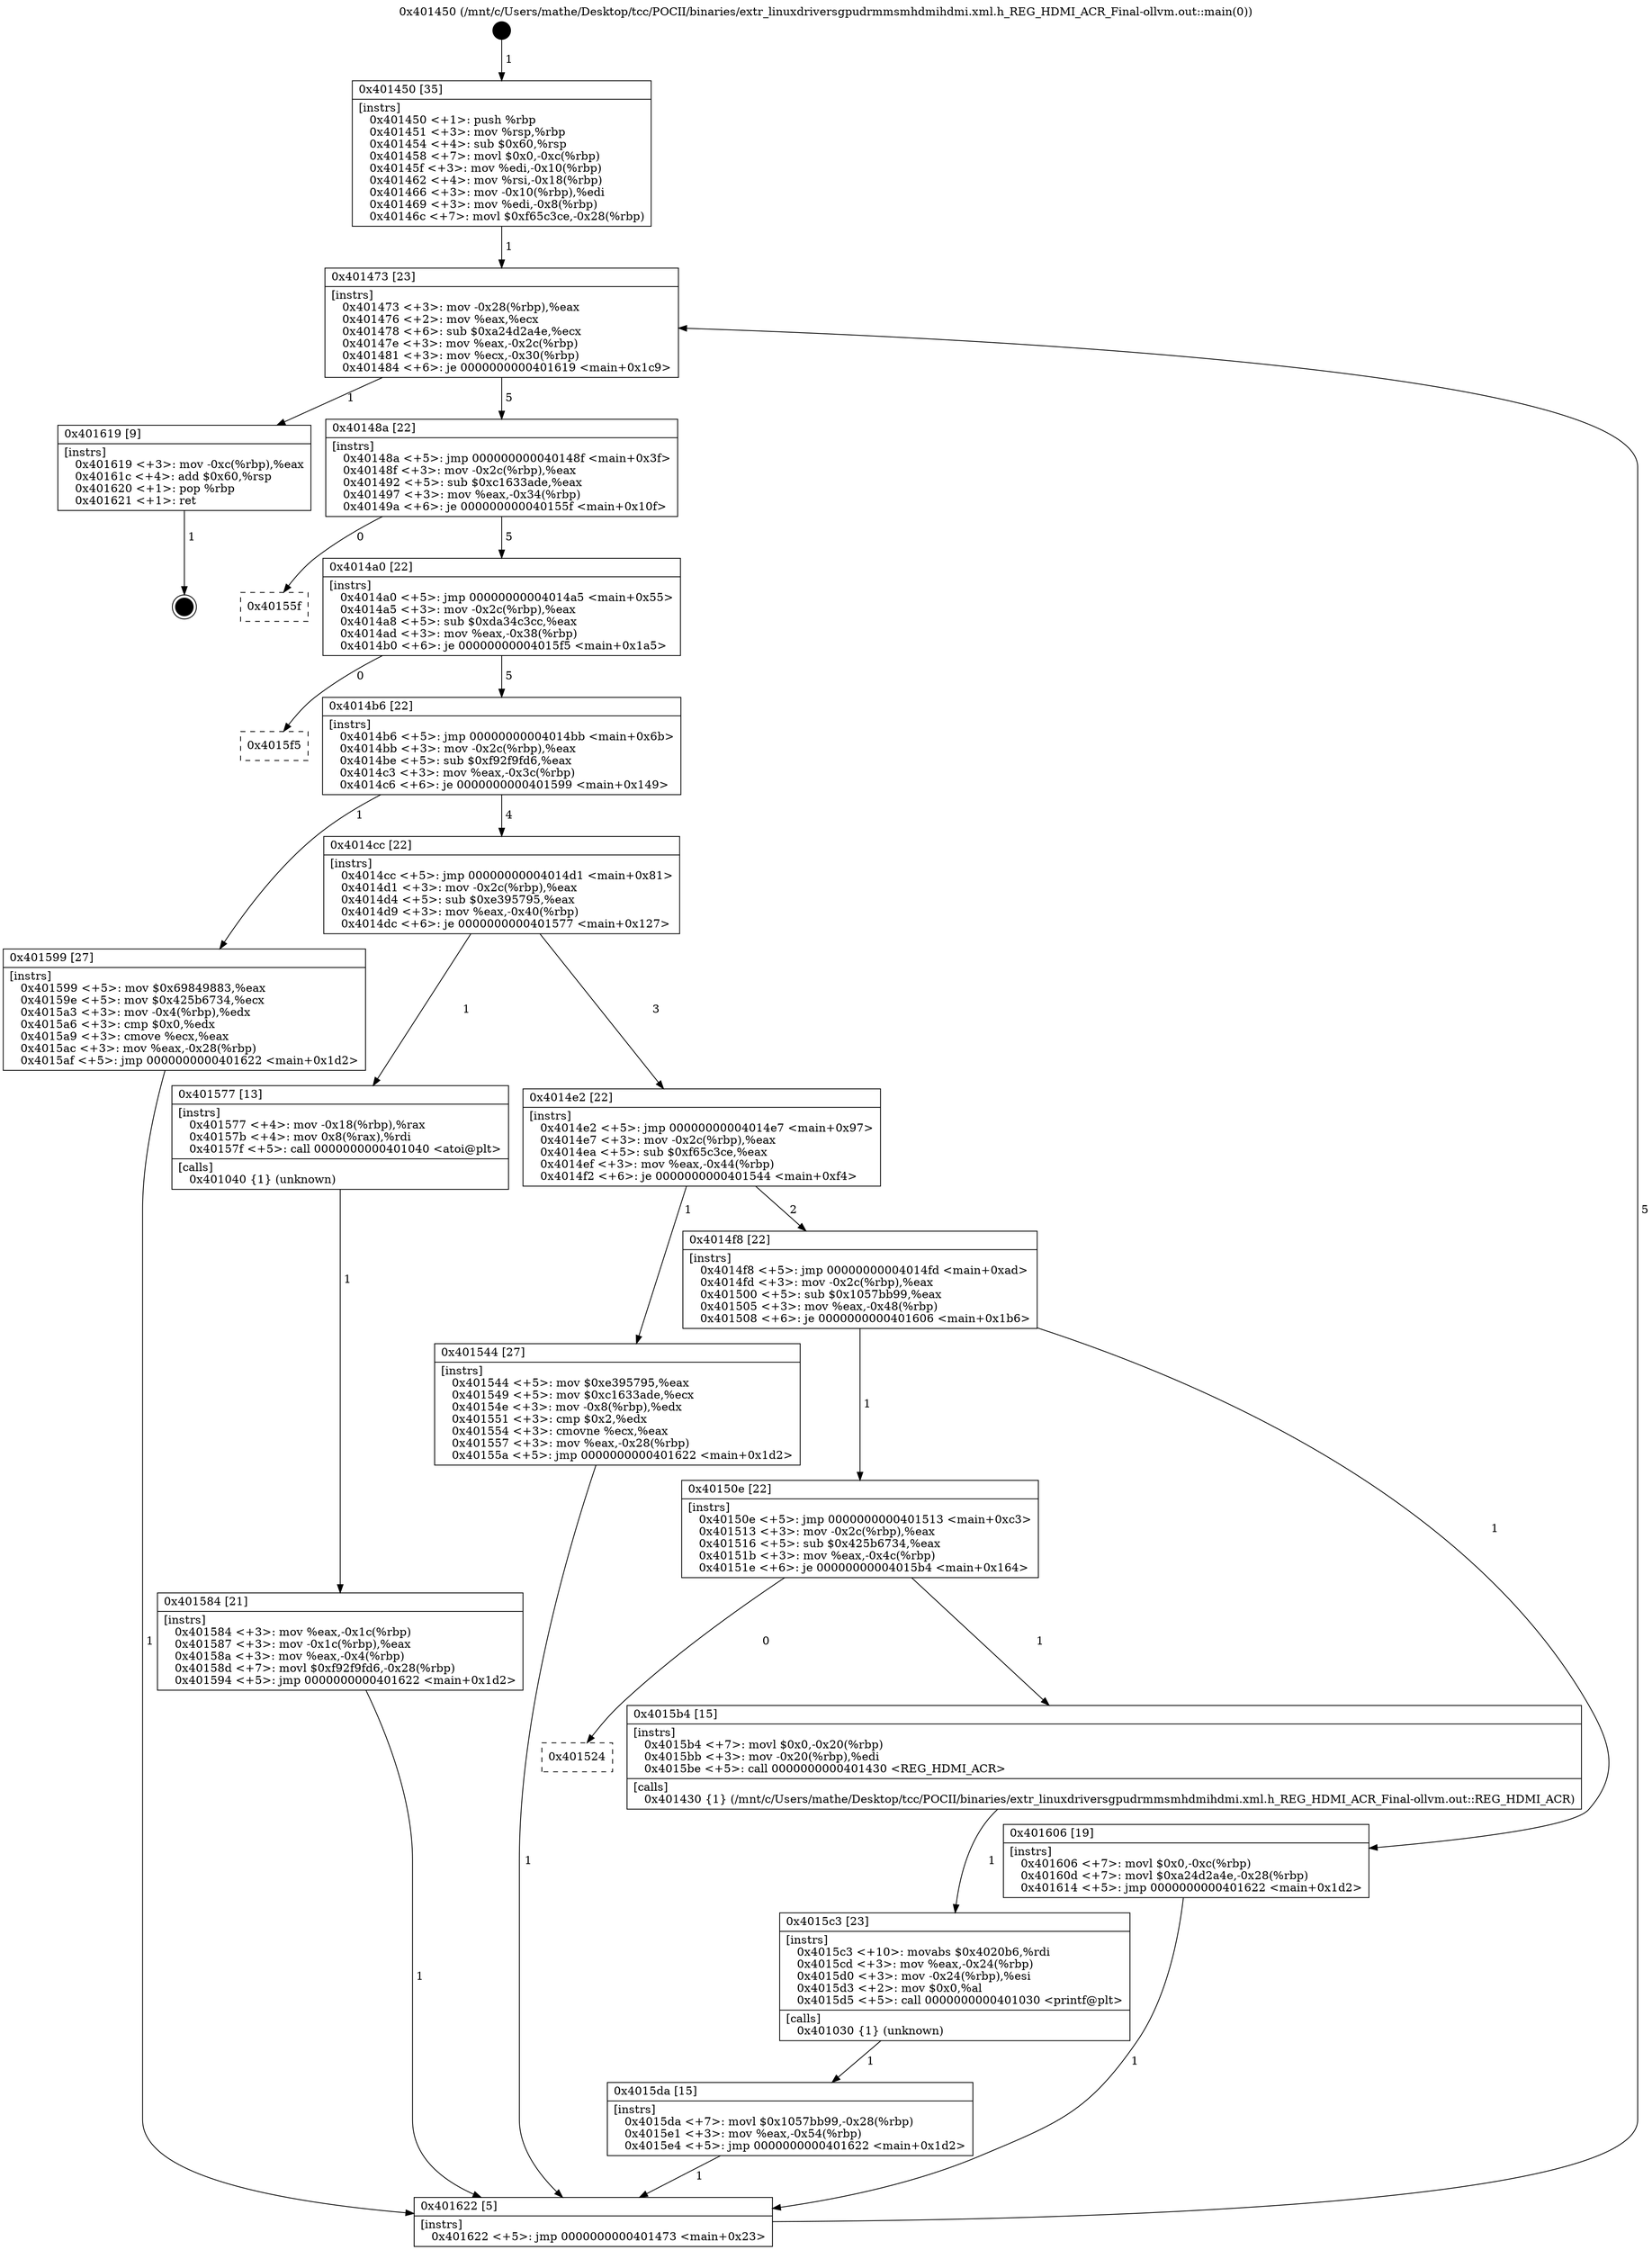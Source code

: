 digraph "0x401450" {
  label = "0x401450 (/mnt/c/Users/mathe/Desktop/tcc/POCII/binaries/extr_linuxdriversgpudrmmsmhdmihdmi.xml.h_REG_HDMI_ACR_Final-ollvm.out::main(0))"
  labelloc = "t"
  node[shape=record]

  Entry [label="",width=0.3,height=0.3,shape=circle,fillcolor=black,style=filled]
  "0x401473" [label="{
     0x401473 [23]\l
     | [instrs]\l
     &nbsp;&nbsp;0x401473 \<+3\>: mov -0x28(%rbp),%eax\l
     &nbsp;&nbsp;0x401476 \<+2\>: mov %eax,%ecx\l
     &nbsp;&nbsp;0x401478 \<+6\>: sub $0xa24d2a4e,%ecx\l
     &nbsp;&nbsp;0x40147e \<+3\>: mov %eax,-0x2c(%rbp)\l
     &nbsp;&nbsp;0x401481 \<+3\>: mov %ecx,-0x30(%rbp)\l
     &nbsp;&nbsp;0x401484 \<+6\>: je 0000000000401619 \<main+0x1c9\>\l
  }"]
  "0x401619" [label="{
     0x401619 [9]\l
     | [instrs]\l
     &nbsp;&nbsp;0x401619 \<+3\>: mov -0xc(%rbp),%eax\l
     &nbsp;&nbsp;0x40161c \<+4\>: add $0x60,%rsp\l
     &nbsp;&nbsp;0x401620 \<+1\>: pop %rbp\l
     &nbsp;&nbsp;0x401621 \<+1\>: ret\l
  }"]
  "0x40148a" [label="{
     0x40148a [22]\l
     | [instrs]\l
     &nbsp;&nbsp;0x40148a \<+5\>: jmp 000000000040148f \<main+0x3f\>\l
     &nbsp;&nbsp;0x40148f \<+3\>: mov -0x2c(%rbp),%eax\l
     &nbsp;&nbsp;0x401492 \<+5\>: sub $0xc1633ade,%eax\l
     &nbsp;&nbsp;0x401497 \<+3\>: mov %eax,-0x34(%rbp)\l
     &nbsp;&nbsp;0x40149a \<+6\>: je 000000000040155f \<main+0x10f\>\l
  }"]
  Exit [label="",width=0.3,height=0.3,shape=circle,fillcolor=black,style=filled,peripheries=2]
  "0x40155f" [label="{
     0x40155f\l
  }", style=dashed]
  "0x4014a0" [label="{
     0x4014a0 [22]\l
     | [instrs]\l
     &nbsp;&nbsp;0x4014a0 \<+5\>: jmp 00000000004014a5 \<main+0x55\>\l
     &nbsp;&nbsp;0x4014a5 \<+3\>: mov -0x2c(%rbp),%eax\l
     &nbsp;&nbsp;0x4014a8 \<+5\>: sub $0xda34c3cc,%eax\l
     &nbsp;&nbsp;0x4014ad \<+3\>: mov %eax,-0x38(%rbp)\l
     &nbsp;&nbsp;0x4014b0 \<+6\>: je 00000000004015f5 \<main+0x1a5\>\l
  }"]
  "0x4015da" [label="{
     0x4015da [15]\l
     | [instrs]\l
     &nbsp;&nbsp;0x4015da \<+7\>: movl $0x1057bb99,-0x28(%rbp)\l
     &nbsp;&nbsp;0x4015e1 \<+3\>: mov %eax,-0x54(%rbp)\l
     &nbsp;&nbsp;0x4015e4 \<+5\>: jmp 0000000000401622 \<main+0x1d2\>\l
  }"]
  "0x4015f5" [label="{
     0x4015f5\l
  }", style=dashed]
  "0x4014b6" [label="{
     0x4014b6 [22]\l
     | [instrs]\l
     &nbsp;&nbsp;0x4014b6 \<+5\>: jmp 00000000004014bb \<main+0x6b\>\l
     &nbsp;&nbsp;0x4014bb \<+3\>: mov -0x2c(%rbp),%eax\l
     &nbsp;&nbsp;0x4014be \<+5\>: sub $0xf92f9fd6,%eax\l
     &nbsp;&nbsp;0x4014c3 \<+3\>: mov %eax,-0x3c(%rbp)\l
     &nbsp;&nbsp;0x4014c6 \<+6\>: je 0000000000401599 \<main+0x149\>\l
  }"]
  "0x4015c3" [label="{
     0x4015c3 [23]\l
     | [instrs]\l
     &nbsp;&nbsp;0x4015c3 \<+10\>: movabs $0x4020b6,%rdi\l
     &nbsp;&nbsp;0x4015cd \<+3\>: mov %eax,-0x24(%rbp)\l
     &nbsp;&nbsp;0x4015d0 \<+3\>: mov -0x24(%rbp),%esi\l
     &nbsp;&nbsp;0x4015d3 \<+2\>: mov $0x0,%al\l
     &nbsp;&nbsp;0x4015d5 \<+5\>: call 0000000000401030 \<printf@plt\>\l
     | [calls]\l
     &nbsp;&nbsp;0x401030 \{1\} (unknown)\l
  }"]
  "0x401599" [label="{
     0x401599 [27]\l
     | [instrs]\l
     &nbsp;&nbsp;0x401599 \<+5\>: mov $0x69849883,%eax\l
     &nbsp;&nbsp;0x40159e \<+5\>: mov $0x425b6734,%ecx\l
     &nbsp;&nbsp;0x4015a3 \<+3\>: mov -0x4(%rbp),%edx\l
     &nbsp;&nbsp;0x4015a6 \<+3\>: cmp $0x0,%edx\l
     &nbsp;&nbsp;0x4015a9 \<+3\>: cmove %ecx,%eax\l
     &nbsp;&nbsp;0x4015ac \<+3\>: mov %eax,-0x28(%rbp)\l
     &nbsp;&nbsp;0x4015af \<+5\>: jmp 0000000000401622 \<main+0x1d2\>\l
  }"]
  "0x4014cc" [label="{
     0x4014cc [22]\l
     | [instrs]\l
     &nbsp;&nbsp;0x4014cc \<+5\>: jmp 00000000004014d1 \<main+0x81\>\l
     &nbsp;&nbsp;0x4014d1 \<+3\>: mov -0x2c(%rbp),%eax\l
     &nbsp;&nbsp;0x4014d4 \<+5\>: sub $0xe395795,%eax\l
     &nbsp;&nbsp;0x4014d9 \<+3\>: mov %eax,-0x40(%rbp)\l
     &nbsp;&nbsp;0x4014dc \<+6\>: je 0000000000401577 \<main+0x127\>\l
  }"]
  "0x401524" [label="{
     0x401524\l
  }", style=dashed]
  "0x401577" [label="{
     0x401577 [13]\l
     | [instrs]\l
     &nbsp;&nbsp;0x401577 \<+4\>: mov -0x18(%rbp),%rax\l
     &nbsp;&nbsp;0x40157b \<+4\>: mov 0x8(%rax),%rdi\l
     &nbsp;&nbsp;0x40157f \<+5\>: call 0000000000401040 \<atoi@plt\>\l
     | [calls]\l
     &nbsp;&nbsp;0x401040 \{1\} (unknown)\l
  }"]
  "0x4014e2" [label="{
     0x4014e2 [22]\l
     | [instrs]\l
     &nbsp;&nbsp;0x4014e2 \<+5\>: jmp 00000000004014e7 \<main+0x97\>\l
     &nbsp;&nbsp;0x4014e7 \<+3\>: mov -0x2c(%rbp),%eax\l
     &nbsp;&nbsp;0x4014ea \<+5\>: sub $0xf65c3ce,%eax\l
     &nbsp;&nbsp;0x4014ef \<+3\>: mov %eax,-0x44(%rbp)\l
     &nbsp;&nbsp;0x4014f2 \<+6\>: je 0000000000401544 \<main+0xf4\>\l
  }"]
  "0x4015b4" [label="{
     0x4015b4 [15]\l
     | [instrs]\l
     &nbsp;&nbsp;0x4015b4 \<+7\>: movl $0x0,-0x20(%rbp)\l
     &nbsp;&nbsp;0x4015bb \<+3\>: mov -0x20(%rbp),%edi\l
     &nbsp;&nbsp;0x4015be \<+5\>: call 0000000000401430 \<REG_HDMI_ACR\>\l
     | [calls]\l
     &nbsp;&nbsp;0x401430 \{1\} (/mnt/c/Users/mathe/Desktop/tcc/POCII/binaries/extr_linuxdriversgpudrmmsmhdmihdmi.xml.h_REG_HDMI_ACR_Final-ollvm.out::REG_HDMI_ACR)\l
  }"]
  "0x401544" [label="{
     0x401544 [27]\l
     | [instrs]\l
     &nbsp;&nbsp;0x401544 \<+5\>: mov $0xe395795,%eax\l
     &nbsp;&nbsp;0x401549 \<+5\>: mov $0xc1633ade,%ecx\l
     &nbsp;&nbsp;0x40154e \<+3\>: mov -0x8(%rbp),%edx\l
     &nbsp;&nbsp;0x401551 \<+3\>: cmp $0x2,%edx\l
     &nbsp;&nbsp;0x401554 \<+3\>: cmovne %ecx,%eax\l
     &nbsp;&nbsp;0x401557 \<+3\>: mov %eax,-0x28(%rbp)\l
     &nbsp;&nbsp;0x40155a \<+5\>: jmp 0000000000401622 \<main+0x1d2\>\l
  }"]
  "0x4014f8" [label="{
     0x4014f8 [22]\l
     | [instrs]\l
     &nbsp;&nbsp;0x4014f8 \<+5\>: jmp 00000000004014fd \<main+0xad\>\l
     &nbsp;&nbsp;0x4014fd \<+3\>: mov -0x2c(%rbp),%eax\l
     &nbsp;&nbsp;0x401500 \<+5\>: sub $0x1057bb99,%eax\l
     &nbsp;&nbsp;0x401505 \<+3\>: mov %eax,-0x48(%rbp)\l
     &nbsp;&nbsp;0x401508 \<+6\>: je 0000000000401606 \<main+0x1b6\>\l
  }"]
  "0x401622" [label="{
     0x401622 [5]\l
     | [instrs]\l
     &nbsp;&nbsp;0x401622 \<+5\>: jmp 0000000000401473 \<main+0x23\>\l
  }"]
  "0x401450" [label="{
     0x401450 [35]\l
     | [instrs]\l
     &nbsp;&nbsp;0x401450 \<+1\>: push %rbp\l
     &nbsp;&nbsp;0x401451 \<+3\>: mov %rsp,%rbp\l
     &nbsp;&nbsp;0x401454 \<+4\>: sub $0x60,%rsp\l
     &nbsp;&nbsp;0x401458 \<+7\>: movl $0x0,-0xc(%rbp)\l
     &nbsp;&nbsp;0x40145f \<+3\>: mov %edi,-0x10(%rbp)\l
     &nbsp;&nbsp;0x401462 \<+4\>: mov %rsi,-0x18(%rbp)\l
     &nbsp;&nbsp;0x401466 \<+3\>: mov -0x10(%rbp),%edi\l
     &nbsp;&nbsp;0x401469 \<+3\>: mov %edi,-0x8(%rbp)\l
     &nbsp;&nbsp;0x40146c \<+7\>: movl $0xf65c3ce,-0x28(%rbp)\l
  }"]
  "0x401584" [label="{
     0x401584 [21]\l
     | [instrs]\l
     &nbsp;&nbsp;0x401584 \<+3\>: mov %eax,-0x1c(%rbp)\l
     &nbsp;&nbsp;0x401587 \<+3\>: mov -0x1c(%rbp),%eax\l
     &nbsp;&nbsp;0x40158a \<+3\>: mov %eax,-0x4(%rbp)\l
     &nbsp;&nbsp;0x40158d \<+7\>: movl $0xf92f9fd6,-0x28(%rbp)\l
     &nbsp;&nbsp;0x401594 \<+5\>: jmp 0000000000401622 \<main+0x1d2\>\l
  }"]
  "0x40150e" [label="{
     0x40150e [22]\l
     | [instrs]\l
     &nbsp;&nbsp;0x40150e \<+5\>: jmp 0000000000401513 \<main+0xc3\>\l
     &nbsp;&nbsp;0x401513 \<+3\>: mov -0x2c(%rbp),%eax\l
     &nbsp;&nbsp;0x401516 \<+5\>: sub $0x425b6734,%eax\l
     &nbsp;&nbsp;0x40151b \<+3\>: mov %eax,-0x4c(%rbp)\l
     &nbsp;&nbsp;0x40151e \<+6\>: je 00000000004015b4 \<main+0x164\>\l
  }"]
  "0x401606" [label="{
     0x401606 [19]\l
     | [instrs]\l
     &nbsp;&nbsp;0x401606 \<+7\>: movl $0x0,-0xc(%rbp)\l
     &nbsp;&nbsp;0x40160d \<+7\>: movl $0xa24d2a4e,-0x28(%rbp)\l
     &nbsp;&nbsp;0x401614 \<+5\>: jmp 0000000000401622 \<main+0x1d2\>\l
  }"]
  Entry -> "0x401450" [label=" 1"]
  "0x401473" -> "0x401619" [label=" 1"]
  "0x401473" -> "0x40148a" [label=" 5"]
  "0x401619" -> Exit [label=" 1"]
  "0x40148a" -> "0x40155f" [label=" 0"]
  "0x40148a" -> "0x4014a0" [label=" 5"]
  "0x401606" -> "0x401622" [label=" 1"]
  "0x4014a0" -> "0x4015f5" [label=" 0"]
  "0x4014a0" -> "0x4014b6" [label=" 5"]
  "0x4015da" -> "0x401622" [label=" 1"]
  "0x4014b6" -> "0x401599" [label=" 1"]
  "0x4014b6" -> "0x4014cc" [label=" 4"]
  "0x4015c3" -> "0x4015da" [label=" 1"]
  "0x4014cc" -> "0x401577" [label=" 1"]
  "0x4014cc" -> "0x4014e2" [label=" 3"]
  "0x4015b4" -> "0x4015c3" [label=" 1"]
  "0x4014e2" -> "0x401544" [label=" 1"]
  "0x4014e2" -> "0x4014f8" [label=" 2"]
  "0x401544" -> "0x401622" [label=" 1"]
  "0x401450" -> "0x401473" [label=" 1"]
  "0x401622" -> "0x401473" [label=" 5"]
  "0x401577" -> "0x401584" [label=" 1"]
  "0x401584" -> "0x401622" [label=" 1"]
  "0x401599" -> "0x401622" [label=" 1"]
  "0x40150e" -> "0x401524" [label=" 0"]
  "0x4014f8" -> "0x401606" [label=" 1"]
  "0x4014f8" -> "0x40150e" [label=" 1"]
  "0x40150e" -> "0x4015b4" [label=" 1"]
}
